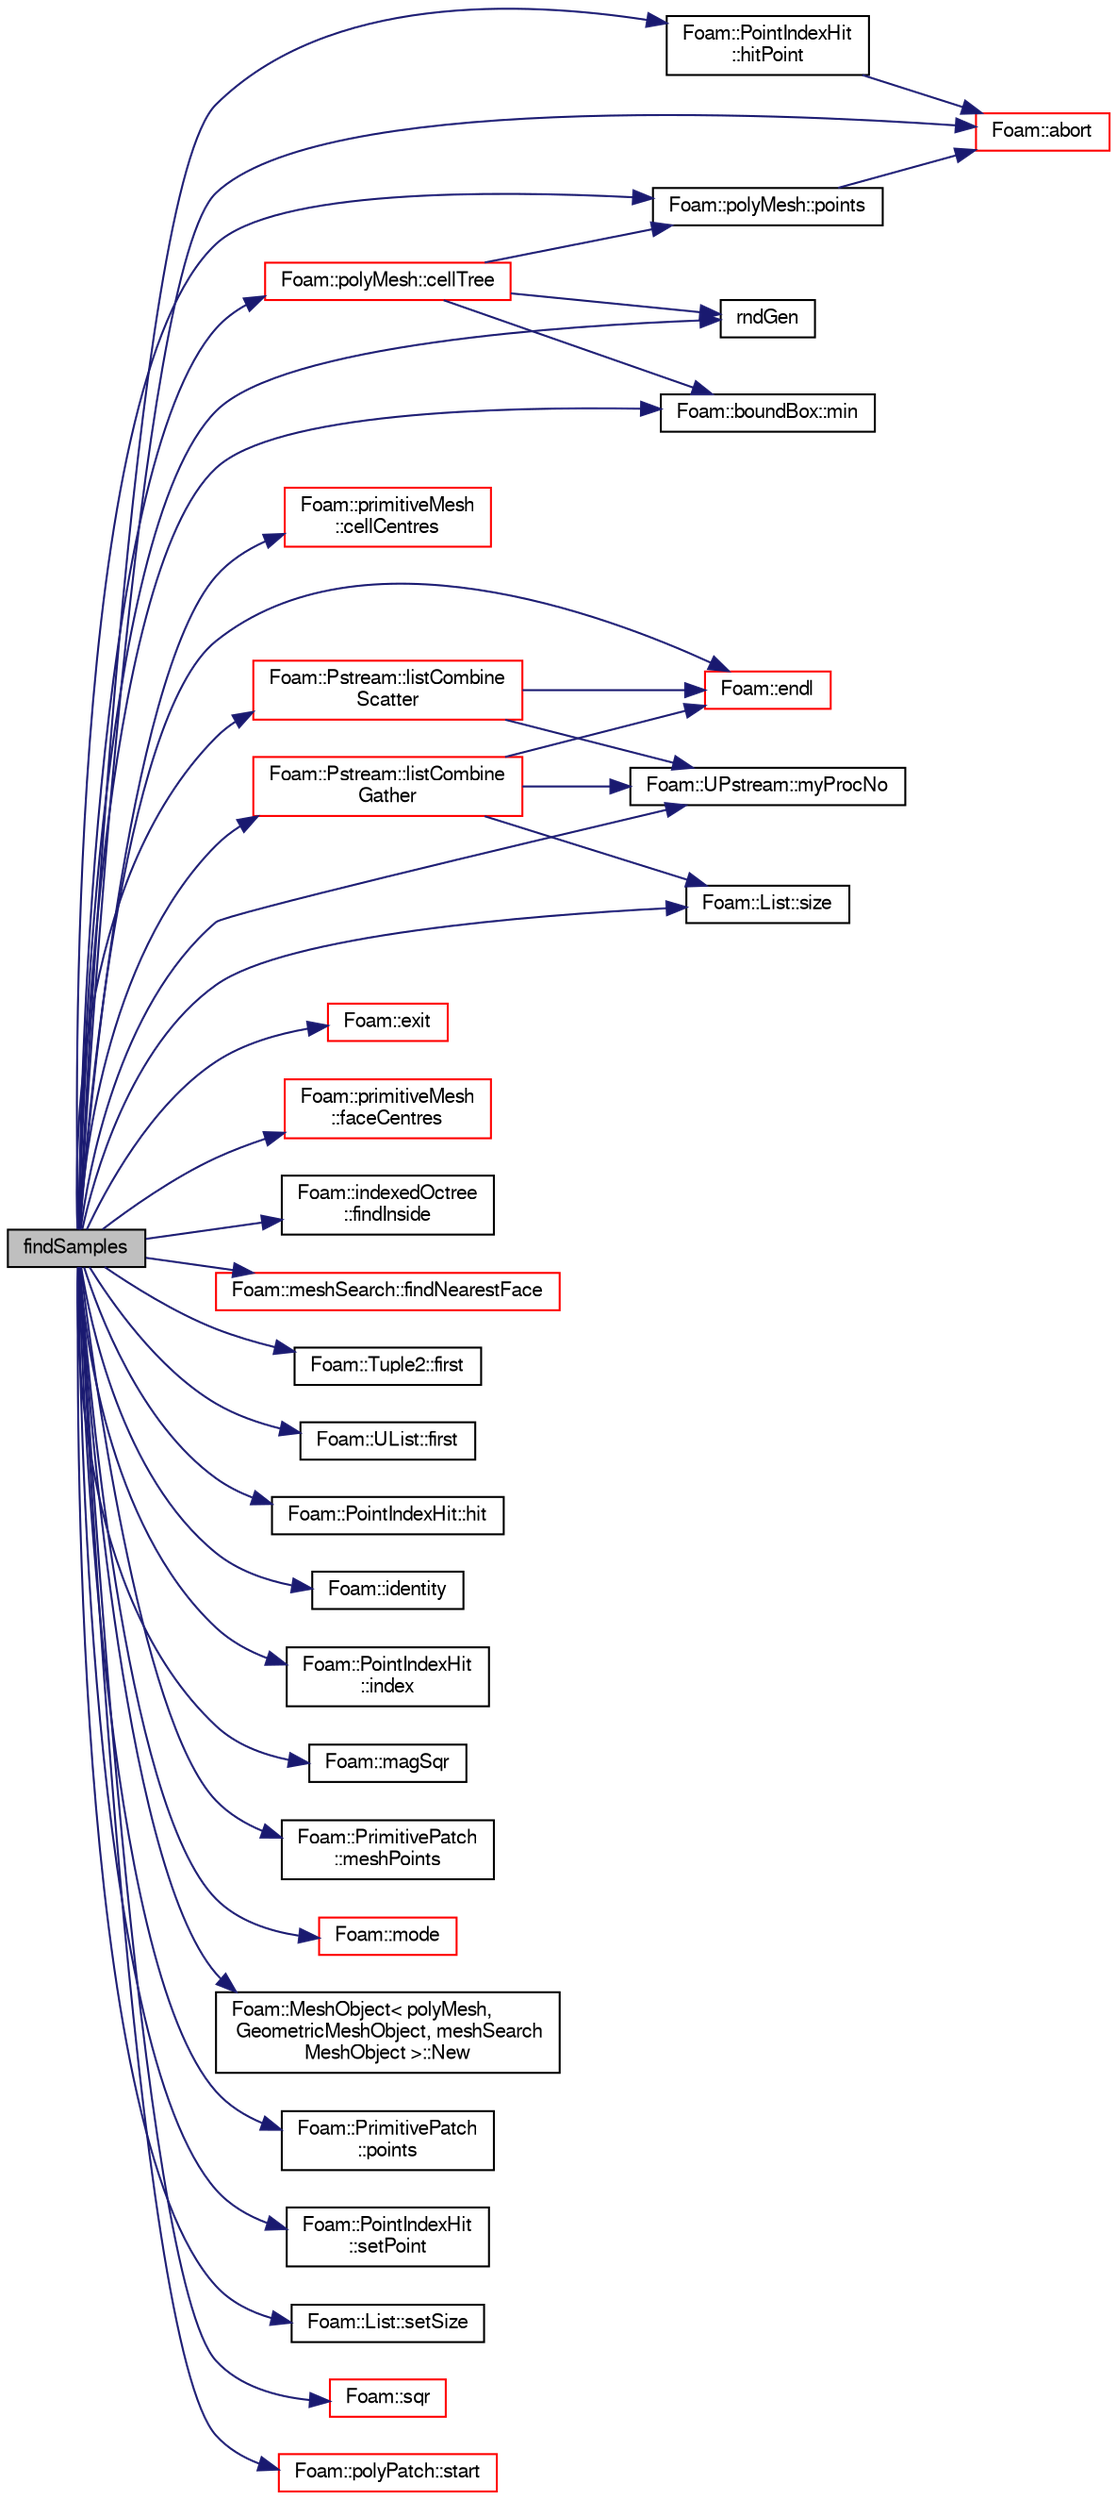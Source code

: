 digraph "findSamples"
{
  bgcolor="transparent";
  edge [fontname="FreeSans",fontsize="10",labelfontname="FreeSans",labelfontsize="10"];
  node [fontname="FreeSans",fontsize="10",shape=record];
  rankdir="LR";
  Node878 [label="findSamples",height=0.2,width=0.4,color="black", fillcolor="grey75", style="filled", fontcolor="black"];
  Node878 -> Node879 [color="midnightblue",fontsize="10",style="solid",fontname="FreeSans"];
  Node879 [label="Foam::abort",height=0.2,width=0.4,color="red",URL="$a21124.html#a447107a607d03e417307c203fa5fb44b"];
  Node878 -> Node922 [color="midnightblue",fontsize="10",style="solid",fontname="FreeSans"];
  Node922 [label="Foam::primitiveMesh\l::cellCentres",height=0.2,width=0.4,color="red",URL="$a27530.html#a7300aee2989c6ec70e39436816461902"];
  Node878 -> Node940 [color="midnightblue",fontsize="10",style="solid",fontname="FreeSans"];
  Node940 [label="Foam::polyMesh::cellTree",height=0.2,width=0.4,color="red",URL="$a27410.html#ac6c5bd053e8332171655f8ef67dbe917",tooltip="Return the cell search tree. "];
  Node940 -> Node941 [color="midnightblue",fontsize="10",style="solid",fontname="FreeSans"];
  Node941 [label="Foam::polyMesh::points",height=0.2,width=0.4,color="black",URL="$a27410.html#ac44123fc1265297c41a43c3b62fdb4c2",tooltip="Return raw points. "];
  Node941 -> Node879 [color="midnightblue",fontsize="10",style="solid",fontname="FreeSans"];
  Node940 -> Node942 [color="midnightblue",fontsize="10",style="solid",fontname="FreeSans"];
  Node942 [label="rndGen",height=0.2,width=0.4,color="black",URL="$a38939.html#ab8597af4c8d0209c2e0c9b1982782bfb"];
  Node940 -> Node946 [color="midnightblue",fontsize="10",style="solid",fontname="FreeSans"];
  Node946 [label="Foam::boundBox::min",height=0.2,width=0.4,color="black",URL="$a27102.html#a41bea928bbb72b904d07db28570b07bd",tooltip="Minimum describing the bounding box. "];
  Node878 -> Node887 [color="midnightblue",fontsize="10",style="solid",fontname="FreeSans"];
  Node887 [label="Foam::endl",height=0.2,width=0.4,color="red",URL="$a21124.html#a2db8fe02a0d3909e9351bb4275b23ce4",tooltip="Add newline and flush stream. "];
  Node878 -> Node990 [color="midnightblue",fontsize="10",style="solid",fontname="FreeSans"];
  Node990 [label="Foam::exit",height=0.2,width=0.4,color="red",URL="$a21124.html#a06ca7250d8e89caf05243ec094843642"];
  Node878 -> Node929 [color="midnightblue",fontsize="10",style="solid",fontname="FreeSans"];
  Node929 [label="Foam::primitiveMesh\l::faceCentres",height=0.2,width=0.4,color="red",URL="$a27530.html#a3319847c9ee813a5398d011b08de25a4"];
  Node878 -> Node994 [color="midnightblue",fontsize="10",style="solid",fontname="FreeSans"];
  Node994 [label="Foam::indexedOctree\l::findInside",height=0.2,width=0.4,color="black",URL="$a25026.html#a19ec78dc66d2a1946292e3d8809657e0",tooltip="Find shape containing point. Only implemented for certain. "];
  Node878 -> Node995 [color="midnightblue",fontsize="10",style="solid",fontname="FreeSans"];
  Node995 [label="Foam::meshSearch::findNearestFace",height=0.2,width=0.4,color="red",URL="$a25118.html#a9455bf4347774a4f5989a99640a0d61e"];
  Node878 -> Node1025 [color="midnightblue",fontsize="10",style="solid",fontname="FreeSans"];
  Node1025 [label="Foam::Tuple2::first",height=0.2,width=0.4,color="black",URL="$a28430.html#a851d003bd93ae87649e83fc6e50a90a6",tooltip="Return first. "];
  Node878 -> Node1026 [color="midnightblue",fontsize="10",style="solid",fontname="FreeSans"];
  Node1026 [label="Foam::UList::first",height=0.2,width=0.4,color="black",URL="$a25698.html#a1c9828bc3de9502754d944c95a2ce0d9",tooltip="Return the first element of the list. "];
  Node878 -> Node1000 [color="midnightblue",fontsize="10",style="solid",fontname="FreeSans"];
  Node1000 [label="Foam::PointIndexHit::hit",height=0.2,width=0.4,color="black",URL="$a27566.html#aee8dc30bf27cefe419b15f96e594c155",tooltip="Is there a hit. "];
  Node878 -> Node1023 [color="midnightblue",fontsize="10",style="solid",fontname="FreeSans"];
  Node1023 [label="Foam::PointIndexHit\l::hitPoint",height=0.2,width=0.4,color="black",URL="$a27566.html#a0350feff966a8bc8833a84ca454f1e5e",tooltip="Return hit point. "];
  Node1023 -> Node879 [color="midnightblue",fontsize="10",style="solid",fontname="FreeSans"];
  Node878 -> Node1027 [color="midnightblue",fontsize="10",style="solid",fontname="FreeSans"];
  Node1027 [label="Foam::identity",height=0.2,width=0.4,color="black",URL="$a21124.html#a36af96cb841435845fffb4fe69208490",tooltip="Create identity map (map[i] == i) of given length. "];
  Node878 -> Node1004 [color="midnightblue",fontsize="10",style="solid",fontname="FreeSans"];
  Node1004 [label="Foam::PointIndexHit\l::index",height=0.2,width=0.4,color="black",URL="$a27566.html#a4a438520bb14406481732edc13c119c7",tooltip="Return index. "];
  Node878 -> Node1028 [color="midnightblue",fontsize="10",style="solid",fontname="FreeSans"];
  Node1028 [label="Foam::Pstream::listCombine\lGather",height=0.2,width=0.4,color="red",URL="$a26250.html#a8c0e5044dc4a942cf62b06797c3a743f"];
  Node1028 -> Node973 [color="midnightblue",fontsize="10",style="solid",fontname="FreeSans"];
  Node973 [label="Foam::UPstream::myProcNo",height=0.2,width=0.4,color="black",URL="$a26270.html#afc74d89573de32a3032c916f8cdd1733",tooltip="Number of this process (starting from masterNo() = 0) "];
  Node1028 -> Node936 [color="midnightblue",fontsize="10",style="solid",fontname="FreeSans"];
  Node936 [label="Foam::List::size",height=0.2,width=0.4,color="black",URL="$a25694.html#a8a5f6fa29bd4b500caf186f60245b384",tooltip="Override size to be inconsistent with allocated storage. "];
  Node1028 -> Node887 [color="midnightblue",fontsize="10",style="solid",fontname="FreeSans"];
  Node878 -> Node1031 [color="midnightblue",fontsize="10",style="solid",fontname="FreeSans"];
  Node1031 [label="Foam::Pstream::listCombine\lScatter",height=0.2,width=0.4,color="red",URL="$a26250.html#adfd4915b68ab7181dccb847976286e56",tooltip="Scatter data. Reverse of combineGather. "];
  Node1031 -> Node973 [color="midnightblue",fontsize="10",style="solid",fontname="FreeSans"];
  Node1031 -> Node887 [color="midnightblue",fontsize="10",style="solid",fontname="FreeSans"];
  Node878 -> Node998 [color="midnightblue",fontsize="10",style="solid",fontname="FreeSans"];
  Node998 [label="Foam::magSqr",height=0.2,width=0.4,color="black",URL="$a21124.html#ae6fff2c6981e6d9618aa5038e69def6e"];
  Node878 -> Node1032 [color="midnightblue",fontsize="10",style="solid",fontname="FreeSans"];
  Node1032 [label="Foam::PrimitivePatch\l::meshPoints",height=0.2,width=0.4,color="black",URL="$a27538.html#a52e3a457780fe74b31d39dc046bce1d8",tooltip="Return labelList of mesh points in patch. They are constructed. "];
  Node878 -> Node946 [color="midnightblue",fontsize="10",style="solid",fontname="FreeSans"];
  Node878 -> Node1033 [color="midnightblue",fontsize="10",style="solid",fontname="FreeSans"];
  Node1033 [label="Foam::mode",height=0.2,width=0.4,color="red",URL="$a21124.html#a7c482c9f0ea60317169ee39f62f670d4",tooltip="Return the file mode. "];
  Node878 -> Node973 [color="midnightblue",fontsize="10",style="solid",fontname="FreeSans"];
  Node878 -> Node1038 [color="midnightblue",fontsize="10",style="solid",fontname="FreeSans"];
  Node1038 [label="Foam::MeshObject\< polyMesh,\l GeometricMeshObject, meshSearch\lMeshObject \>::New",height=0.2,width=0.4,color="black",URL="$a27138.html#ab61cc2091ec1fd7e08e8948e84235a05"];
  Node878 -> Node1039 [color="midnightblue",fontsize="10",style="solid",fontname="FreeSans"];
  Node1039 [label="Foam::PrimitivePatch\l::points",height=0.2,width=0.4,color="black",URL="$a27538.html#aa3c7d968f31c88780c663876f64ef6a6",tooltip="Return reference to global points. "];
  Node878 -> Node941 [color="midnightblue",fontsize="10",style="solid",fontname="FreeSans"];
  Node878 -> Node942 [color="midnightblue",fontsize="10",style="solid",fontname="FreeSans"];
  Node878 -> Node1040 [color="midnightblue",fontsize="10",style="solid",fontname="FreeSans"];
  Node1040 [label="Foam::PointIndexHit\l::setPoint",height=0.2,width=0.4,color="black",URL="$a27566.html#a06197856d3e9d1625db3f88c38dc522a"];
  Node878 -> Node1041 [color="midnightblue",fontsize="10",style="solid",fontname="FreeSans"];
  Node1041 [label="Foam::List::setSize",height=0.2,width=0.4,color="black",URL="$a25694.html#aedb985ffeaf1bdbfeccc2a8730405703",tooltip="Reset size of List. "];
  Node878 -> Node936 [color="midnightblue",fontsize="10",style="solid",fontname="FreeSans"];
  Node878 -> Node1001 [color="midnightblue",fontsize="10",style="solid",fontname="FreeSans"];
  Node1001 [label="Foam::sqr",height=0.2,width=0.4,color="red",URL="$a21124.html#a277dc11c581d53826ab5090b08f3b17b"];
  Node878 -> Node1042 [color="midnightblue",fontsize="10",style="solid",fontname="FreeSans"];
  Node1042 [label="Foam::polyPatch::start",height=0.2,width=0.4,color="red",URL="$a27478.html#a6bfd3e3abb11e98bdb4b98671cec1234",tooltip="Return start label of this patch in the polyMesh face list. "];
}
